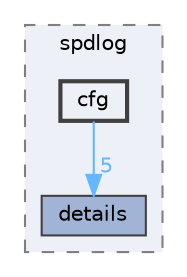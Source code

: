 digraph "cfg"
{
 // LATEX_PDF_SIZE
  bgcolor="transparent";
  edge [fontname=Helvetica,fontsize=10,labelfontname=Helvetica,labelfontsize=10];
  node [fontname=Helvetica,fontsize=10,shape=box,height=0.2,width=0.4];
  compound=true
  subgraph clusterdir_66724ce4a28b15682a3ab6957c76bf9a {
    graph [ bgcolor="#edf0f7", pencolor="grey50", label="spdlog", fontname=Helvetica,fontsize=10 style="filled,dashed", URL="dir_66724ce4a28b15682a3ab6957c76bf9a.html",tooltip=""]
  dir_5deda61012907615f7b2f6397b221691 [label="details", fillcolor="#a2b4d6", color="grey25", style="filled", URL="dir_5deda61012907615f7b2f6397b221691.html",tooltip=""];
  dir_da8c791586f7b292dfe5e26d5fa0bd5f [label="cfg", fillcolor="#edf0f7", color="grey25", style="filled,bold", URL="dir_da8c791586f7b292dfe5e26d5fa0bd5f.html",tooltip=""];
  }
  dir_da8c791586f7b292dfe5e26d5fa0bd5f->dir_5deda61012907615f7b2f6397b221691 [headlabel="5", labeldistance=1.5 headhref="dir_000045_000061.html" href="dir_000045_000061.html" color="steelblue1" fontcolor="steelblue1"];
}
